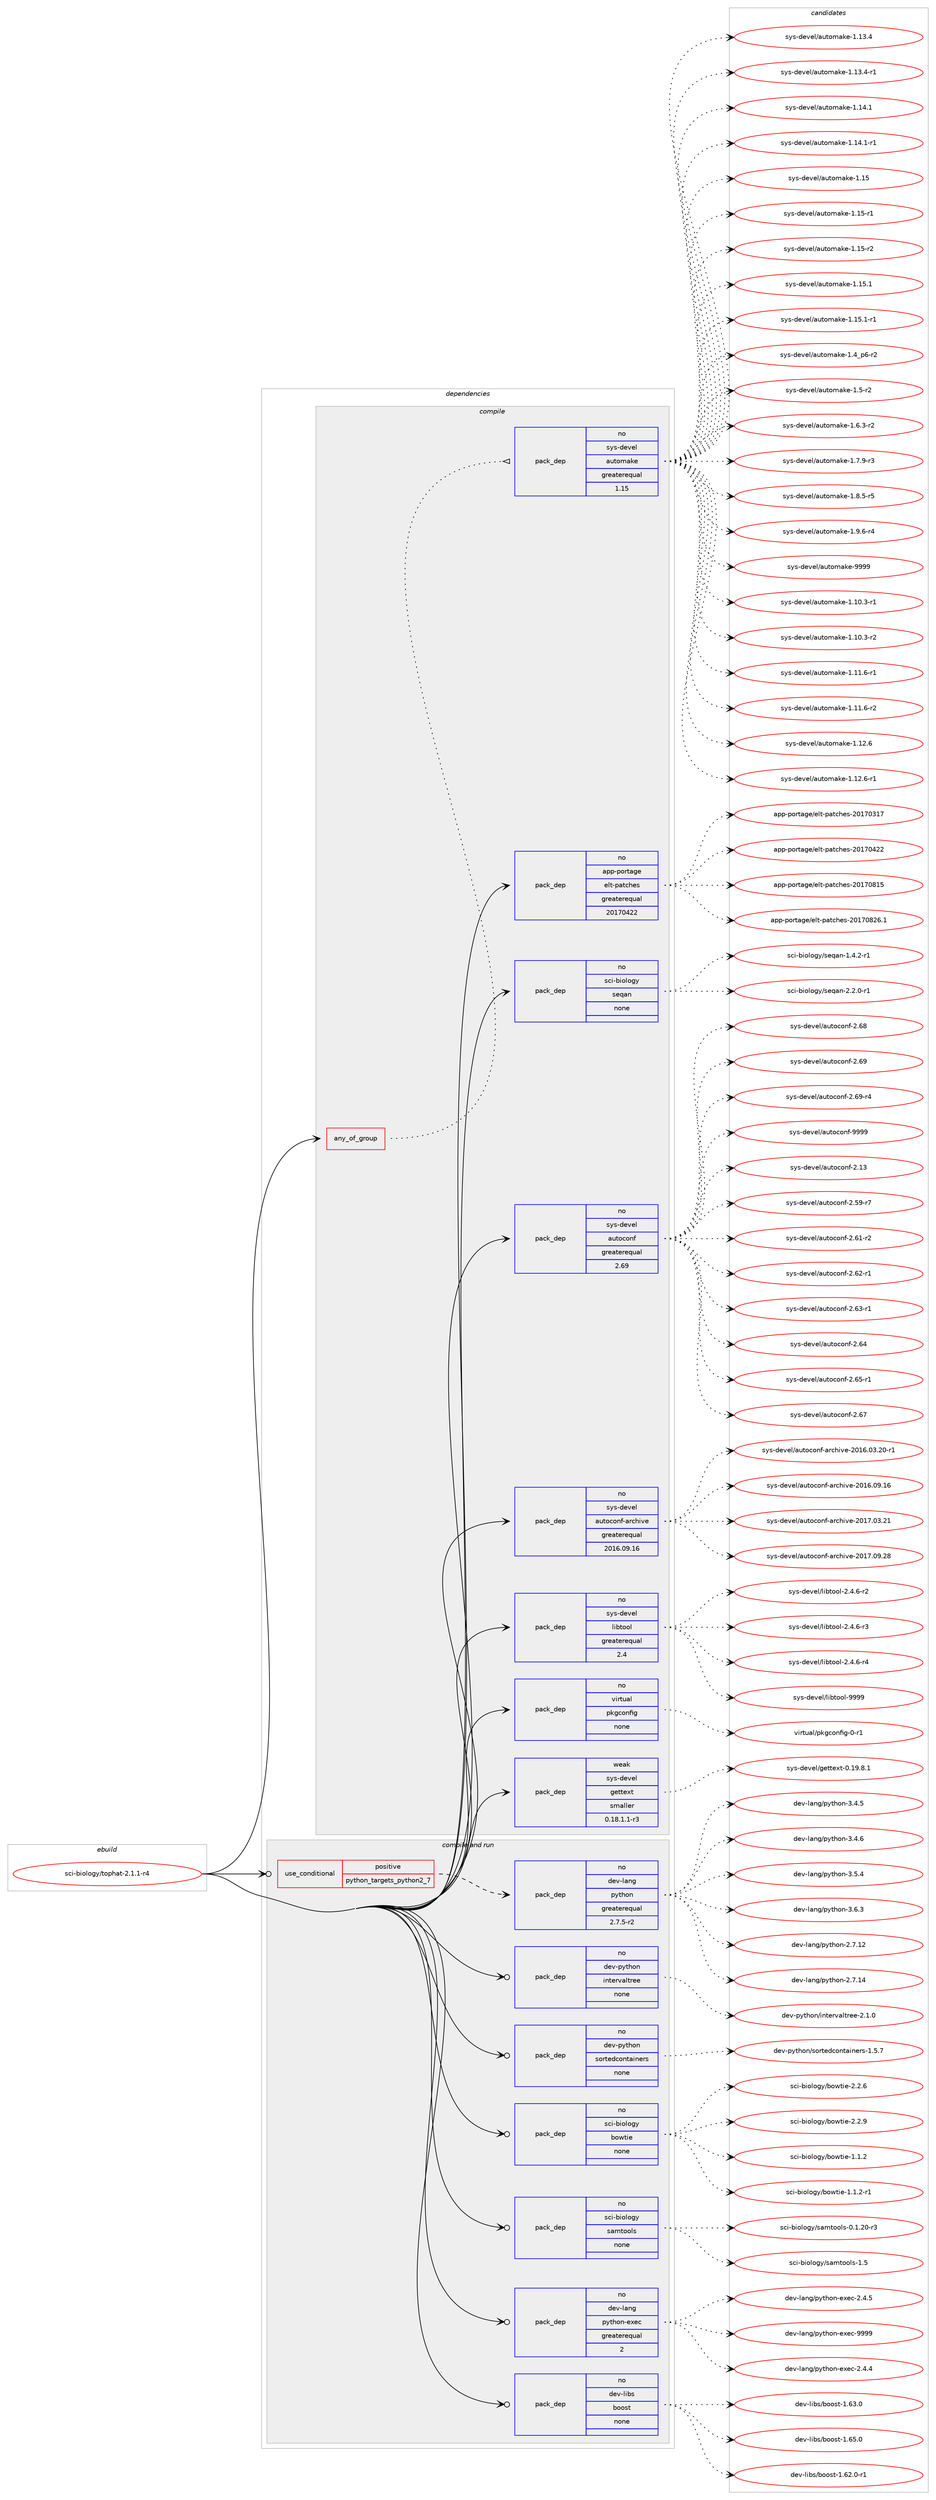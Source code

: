 digraph prolog {

# *************
# Graph options
# *************

newrank=true;
concentrate=true;
compound=true;
graph [rankdir=LR,fontname=Helvetica,fontsize=10,ranksep=1.5];#, ranksep=2.5, nodesep=0.2];
edge  [arrowhead=vee];
node  [fontname=Helvetica,fontsize=10];

# **********
# The ebuild
# **********

subgraph cluster_leftcol {
color=gray;
rank=same;
label=<<i>ebuild</i>>;
id [label="sci-biology/tophat-2.1.1-r4", color=red, width=4, href="../sci-biology/tophat-2.1.1-r4.svg"];
}

# ****************
# The dependencies
# ****************

subgraph cluster_midcol {
color=gray;
label=<<i>dependencies</i>>;
subgraph cluster_compile {
fillcolor="#eeeeee";
style=filled;
label=<<i>compile</i>>;
subgraph any7492 {
dependency445293 [label=<<TABLE BORDER="0" CELLBORDER="1" CELLSPACING="0" CELLPADDING="4"><TR><TD CELLPADDING="10">any_of_group</TD></TR></TABLE>>, shape=none, color=red];subgraph pack328158 {
dependency445294 [label=<<TABLE BORDER="0" CELLBORDER="1" CELLSPACING="0" CELLPADDING="4" WIDTH="220"><TR><TD ROWSPAN="6" CELLPADDING="30">pack_dep</TD></TR><TR><TD WIDTH="110">no</TD></TR><TR><TD>sys-devel</TD></TR><TR><TD>automake</TD></TR><TR><TD>greaterequal</TD></TR><TR><TD>1.15</TD></TR></TABLE>>, shape=none, color=blue];
}
dependency445293:e -> dependency445294:w [weight=20,style="dotted",arrowhead="oinv"];
}
id:e -> dependency445293:w [weight=20,style="solid",arrowhead="vee"];
subgraph pack328159 {
dependency445295 [label=<<TABLE BORDER="0" CELLBORDER="1" CELLSPACING="0" CELLPADDING="4" WIDTH="220"><TR><TD ROWSPAN="6" CELLPADDING="30">pack_dep</TD></TR><TR><TD WIDTH="110">no</TD></TR><TR><TD>app-portage</TD></TR><TR><TD>elt-patches</TD></TR><TR><TD>greaterequal</TD></TR><TR><TD>20170422</TD></TR></TABLE>>, shape=none, color=blue];
}
id:e -> dependency445295:w [weight=20,style="solid",arrowhead="vee"];
subgraph pack328160 {
dependency445296 [label=<<TABLE BORDER="0" CELLBORDER="1" CELLSPACING="0" CELLPADDING="4" WIDTH="220"><TR><TD ROWSPAN="6" CELLPADDING="30">pack_dep</TD></TR><TR><TD WIDTH="110">no</TD></TR><TR><TD>sci-biology</TD></TR><TR><TD>seqan</TD></TR><TR><TD>none</TD></TR><TR><TD></TD></TR></TABLE>>, shape=none, color=blue];
}
id:e -> dependency445296:w [weight=20,style="solid",arrowhead="vee"];
subgraph pack328161 {
dependency445297 [label=<<TABLE BORDER="0" CELLBORDER="1" CELLSPACING="0" CELLPADDING="4" WIDTH="220"><TR><TD ROWSPAN="6" CELLPADDING="30">pack_dep</TD></TR><TR><TD WIDTH="110">no</TD></TR><TR><TD>sys-devel</TD></TR><TR><TD>autoconf</TD></TR><TR><TD>greaterequal</TD></TR><TR><TD>2.69</TD></TR></TABLE>>, shape=none, color=blue];
}
id:e -> dependency445297:w [weight=20,style="solid",arrowhead="vee"];
subgraph pack328162 {
dependency445298 [label=<<TABLE BORDER="0" CELLBORDER="1" CELLSPACING="0" CELLPADDING="4" WIDTH="220"><TR><TD ROWSPAN="6" CELLPADDING="30">pack_dep</TD></TR><TR><TD WIDTH="110">no</TD></TR><TR><TD>sys-devel</TD></TR><TR><TD>autoconf-archive</TD></TR><TR><TD>greaterequal</TD></TR><TR><TD>2016.09.16</TD></TR></TABLE>>, shape=none, color=blue];
}
id:e -> dependency445298:w [weight=20,style="solid",arrowhead="vee"];
subgraph pack328163 {
dependency445299 [label=<<TABLE BORDER="0" CELLBORDER="1" CELLSPACING="0" CELLPADDING="4" WIDTH="220"><TR><TD ROWSPAN="6" CELLPADDING="30">pack_dep</TD></TR><TR><TD WIDTH="110">no</TD></TR><TR><TD>sys-devel</TD></TR><TR><TD>libtool</TD></TR><TR><TD>greaterequal</TD></TR><TR><TD>2.4</TD></TR></TABLE>>, shape=none, color=blue];
}
id:e -> dependency445299:w [weight=20,style="solid",arrowhead="vee"];
subgraph pack328164 {
dependency445300 [label=<<TABLE BORDER="0" CELLBORDER="1" CELLSPACING="0" CELLPADDING="4" WIDTH="220"><TR><TD ROWSPAN="6" CELLPADDING="30">pack_dep</TD></TR><TR><TD WIDTH="110">no</TD></TR><TR><TD>virtual</TD></TR><TR><TD>pkgconfig</TD></TR><TR><TD>none</TD></TR><TR><TD></TD></TR></TABLE>>, shape=none, color=blue];
}
id:e -> dependency445300:w [weight=20,style="solid",arrowhead="vee"];
subgraph pack328165 {
dependency445301 [label=<<TABLE BORDER="0" CELLBORDER="1" CELLSPACING="0" CELLPADDING="4" WIDTH="220"><TR><TD ROWSPAN="6" CELLPADDING="30">pack_dep</TD></TR><TR><TD WIDTH="110">weak</TD></TR><TR><TD>sys-devel</TD></TR><TR><TD>gettext</TD></TR><TR><TD>smaller</TD></TR><TR><TD>0.18.1.1-r3</TD></TR></TABLE>>, shape=none, color=blue];
}
id:e -> dependency445301:w [weight=20,style="solid",arrowhead="vee"];
}
subgraph cluster_compileandrun {
fillcolor="#eeeeee";
style=filled;
label=<<i>compile and run</i>>;
subgraph cond109398 {
dependency445302 [label=<<TABLE BORDER="0" CELLBORDER="1" CELLSPACING="0" CELLPADDING="4"><TR><TD ROWSPAN="3" CELLPADDING="10">use_conditional</TD></TR><TR><TD>positive</TD></TR><TR><TD>python_targets_python2_7</TD></TR></TABLE>>, shape=none, color=red];
subgraph pack328166 {
dependency445303 [label=<<TABLE BORDER="0" CELLBORDER="1" CELLSPACING="0" CELLPADDING="4" WIDTH="220"><TR><TD ROWSPAN="6" CELLPADDING="30">pack_dep</TD></TR><TR><TD WIDTH="110">no</TD></TR><TR><TD>dev-lang</TD></TR><TR><TD>python</TD></TR><TR><TD>greaterequal</TD></TR><TR><TD>2.7.5-r2</TD></TR></TABLE>>, shape=none, color=blue];
}
dependency445302:e -> dependency445303:w [weight=20,style="dashed",arrowhead="vee"];
}
id:e -> dependency445302:w [weight=20,style="solid",arrowhead="odotvee"];
subgraph pack328167 {
dependency445304 [label=<<TABLE BORDER="0" CELLBORDER="1" CELLSPACING="0" CELLPADDING="4" WIDTH="220"><TR><TD ROWSPAN="6" CELLPADDING="30">pack_dep</TD></TR><TR><TD WIDTH="110">no</TD></TR><TR><TD>dev-lang</TD></TR><TR><TD>python-exec</TD></TR><TR><TD>greaterequal</TD></TR><TR><TD>2</TD></TR></TABLE>>, shape=none, color=blue];
}
id:e -> dependency445304:w [weight=20,style="solid",arrowhead="odotvee"];
subgraph pack328168 {
dependency445305 [label=<<TABLE BORDER="0" CELLBORDER="1" CELLSPACING="0" CELLPADDING="4" WIDTH="220"><TR><TD ROWSPAN="6" CELLPADDING="30">pack_dep</TD></TR><TR><TD WIDTH="110">no</TD></TR><TR><TD>dev-libs</TD></TR><TR><TD>boost</TD></TR><TR><TD>none</TD></TR><TR><TD></TD></TR></TABLE>>, shape=none, color=blue];
}
id:e -> dependency445305:w [weight=20,style="solid",arrowhead="odotvee"];
subgraph pack328169 {
dependency445306 [label=<<TABLE BORDER="0" CELLBORDER="1" CELLSPACING="0" CELLPADDING="4" WIDTH="220"><TR><TD ROWSPAN="6" CELLPADDING="30">pack_dep</TD></TR><TR><TD WIDTH="110">no</TD></TR><TR><TD>dev-python</TD></TR><TR><TD>intervaltree</TD></TR><TR><TD>none</TD></TR><TR><TD></TD></TR></TABLE>>, shape=none, color=blue];
}
id:e -> dependency445306:w [weight=20,style="solid",arrowhead="odotvee"];
subgraph pack328170 {
dependency445307 [label=<<TABLE BORDER="0" CELLBORDER="1" CELLSPACING="0" CELLPADDING="4" WIDTH="220"><TR><TD ROWSPAN="6" CELLPADDING="30">pack_dep</TD></TR><TR><TD WIDTH="110">no</TD></TR><TR><TD>dev-python</TD></TR><TR><TD>sortedcontainers</TD></TR><TR><TD>none</TD></TR><TR><TD></TD></TR></TABLE>>, shape=none, color=blue];
}
id:e -> dependency445307:w [weight=20,style="solid",arrowhead="odotvee"];
subgraph pack328171 {
dependency445308 [label=<<TABLE BORDER="0" CELLBORDER="1" CELLSPACING="0" CELLPADDING="4" WIDTH="220"><TR><TD ROWSPAN="6" CELLPADDING="30">pack_dep</TD></TR><TR><TD WIDTH="110">no</TD></TR><TR><TD>sci-biology</TD></TR><TR><TD>bowtie</TD></TR><TR><TD>none</TD></TR><TR><TD></TD></TR></TABLE>>, shape=none, color=blue];
}
id:e -> dependency445308:w [weight=20,style="solid",arrowhead="odotvee"];
subgraph pack328172 {
dependency445309 [label=<<TABLE BORDER="0" CELLBORDER="1" CELLSPACING="0" CELLPADDING="4" WIDTH="220"><TR><TD ROWSPAN="6" CELLPADDING="30">pack_dep</TD></TR><TR><TD WIDTH="110">no</TD></TR><TR><TD>sci-biology</TD></TR><TR><TD>samtools</TD></TR><TR><TD>none</TD></TR><TR><TD></TD></TR></TABLE>>, shape=none, color=blue];
}
id:e -> dependency445309:w [weight=20,style="solid",arrowhead="odotvee"];
}
subgraph cluster_run {
fillcolor="#eeeeee";
style=filled;
label=<<i>run</i>>;
}
}

# **************
# The candidates
# **************

subgraph cluster_choices {
rank=same;
color=gray;
label=<<i>candidates</i>>;

subgraph choice328158 {
color=black;
nodesep=1;
choice11512111545100101118101108479711711611110997107101454946494846514511449 [label="sys-devel/automake-1.10.3-r1", color=red, width=4,href="../sys-devel/automake-1.10.3-r1.svg"];
choice11512111545100101118101108479711711611110997107101454946494846514511450 [label="sys-devel/automake-1.10.3-r2", color=red, width=4,href="../sys-devel/automake-1.10.3-r2.svg"];
choice11512111545100101118101108479711711611110997107101454946494946544511449 [label="sys-devel/automake-1.11.6-r1", color=red, width=4,href="../sys-devel/automake-1.11.6-r1.svg"];
choice11512111545100101118101108479711711611110997107101454946494946544511450 [label="sys-devel/automake-1.11.6-r2", color=red, width=4,href="../sys-devel/automake-1.11.6-r2.svg"];
choice1151211154510010111810110847971171161111099710710145494649504654 [label="sys-devel/automake-1.12.6", color=red, width=4,href="../sys-devel/automake-1.12.6.svg"];
choice11512111545100101118101108479711711611110997107101454946495046544511449 [label="sys-devel/automake-1.12.6-r1", color=red, width=4,href="../sys-devel/automake-1.12.6-r1.svg"];
choice1151211154510010111810110847971171161111099710710145494649514652 [label="sys-devel/automake-1.13.4", color=red, width=4,href="../sys-devel/automake-1.13.4.svg"];
choice11512111545100101118101108479711711611110997107101454946495146524511449 [label="sys-devel/automake-1.13.4-r1", color=red, width=4,href="../sys-devel/automake-1.13.4-r1.svg"];
choice1151211154510010111810110847971171161111099710710145494649524649 [label="sys-devel/automake-1.14.1", color=red, width=4,href="../sys-devel/automake-1.14.1.svg"];
choice11512111545100101118101108479711711611110997107101454946495246494511449 [label="sys-devel/automake-1.14.1-r1", color=red, width=4,href="../sys-devel/automake-1.14.1-r1.svg"];
choice115121115451001011181011084797117116111109971071014549464953 [label="sys-devel/automake-1.15", color=red, width=4,href="../sys-devel/automake-1.15.svg"];
choice1151211154510010111810110847971171161111099710710145494649534511449 [label="sys-devel/automake-1.15-r1", color=red, width=4,href="../sys-devel/automake-1.15-r1.svg"];
choice1151211154510010111810110847971171161111099710710145494649534511450 [label="sys-devel/automake-1.15-r2", color=red, width=4,href="../sys-devel/automake-1.15-r2.svg"];
choice1151211154510010111810110847971171161111099710710145494649534649 [label="sys-devel/automake-1.15.1", color=red, width=4,href="../sys-devel/automake-1.15.1.svg"];
choice11512111545100101118101108479711711611110997107101454946495346494511449 [label="sys-devel/automake-1.15.1-r1", color=red, width=4,href="../sys-devel/automake-1.15.1-r1.svg"];
choice115121115451001011181011084797117116111109971071014549465295112544511450 [label="sys-devel/automake-1.4_p6-r2", color=red, width=4,href="../sys-devel/automake-1.4_p6-r2.svg"];
choice11512111545100101118101108479711711611110997107101454946534511450 [label="sys-devel/automake-1.5-r2", color=red, width=4,href="../sys-devel/automake-1.5-r2.svg"];
choice115121115451001011181011084797117116111109971071014549465446514511450 [label="sys-devel/automake-1.6.3-r2", color=red, width=4,href="../sys-devel/automake-1.6.3-r2.svg"];
choice115121115451001011181011084797117116111109971071014549465546574511451 [label="sys-devel/automake-1.7.9-r3", color=red, width=4,href="../sys-devel/automake-1.7.9-r3.svg"];
choice115121115451001011181011084797117116111109971071014549465646534511453 [label="sys-devel/automake-1.8.5-r5", color=red, width=4,href="../sys-devel/automake-1.8.5-r5.svg"];
choice115121115451001011181011084797117116111109971071014549465746544511452 [label="sys-devel/automake-1.9.6-r4", color=red, width=4,href="../sys-devel/automake-1.9.6-r4.svg"];
choice115121115451001011181011084797117116111109971071014557575757 [label="sys-devel/automake-9999", color=red, width=4,href="../sys-devel/automake-9999.svg"];
dependency445294:e -> choice11512111545100101118101108479711711611110997107101454946494846514511449:w [style=dotted,weight="100"];
dependency445294:e -> choice11512111545100101118101108479711711611110997107101454946494846514511450:w [style=dotted,weight="100"];
dependency445294:e -> choice11512111545100101118101108479711711611110997107101454946494946544511449:w [style=dotted,weight="100"];
dependency445294:e -> choice11512111545100101118101108479711711611110997107101454946494946544511450:w [style=dotted,weight="100"];
dependency445294:e -> choice1151211154510010111810110847971171161111099710710145494649504654:w [style=dotted,weight="100"];
dependency445294:e -> choice11512111545100101118101108479711711611110997107101454946495046544511449:w [style=dotted,weight="100"];
dependency445294:e -> choice1151211154510010111810110847971171161111099710710145494649514652:w [style=dotted,weight="100"];
dependency445294:e -> choice11512111545100101118101108479711711611110997107101454946495146524511449:w [style=dotted,weight="100"];
dependency445294:e -> choice1151211154510010111810110847971171161111099710710145494649524649:w [style=dotted,weight="100"];
dependency445294:e -> choice11512111545100101118101108479711711611110997107101454946495246494511449:w [style=dotted,weight="100"];
dependency445294:e -> choice115121115451001011181011084797117116111109971071014549464953:w [style=dotted,weight="100"];
dependency445294:e -> choice1151211154510010111810110847971171161111099710710145494649534511449:w [style=dotted,weight="100"];
dependency445294:e -> choice1151211154510010111810110847971171161111099710710145494649534511450:w [style=dotted,weight="100"];
dependency445294:e -> choice1151211154510010111810110847971171161111099710710145494649534649:w [style=dotted,weight="100"];
dependency445294:e -> choice11512111545100101118101108479711711611110997107101454946495346494511449:w [style=dotted,weight="100"];
dependency445294:e -> choice115121115451001011181011084797117116111109971071014549465295112544511450:w [style=dotted,weight="100"];
dependency445294:e -> choice11512111545100101118101108479711711611110997107101454946534511450:w [style=dotted,weight="100"];
dependency445294:e -> choice115121115451001011181011084797117116111109971071014549465446514511450:w [style=dotted,weight="100"];
dependency445294:e -> choice115121115451001011181011084797117116111109971071014549465546574511451:w [style=dotted,weight="100"];
dependency445294:e -> choice115121115451001011181011084797117116111109971071014549465646534511453:w [style=dotted,weight="100"];
dependency445294:e -> choice115121115451001011181011084797117116111109971071014549465746544511452:w [style=dotted,weight="100"];
dependency445294:e -> choice115121115451001011181011084797117116111109971071014557575757:w [style=dotted,weight="100"];
}
subgraph choice328159 {
color=black;
nodesep=1;
choice97112112451121111141169710310147101108116451129711699104101115455048495548514955 [label="app-portage/elt-patches-20170317", color=red, width=4,href="../app-portage/elt-patches-20170317.svg"];
choice97112112451121111141169710310147101108116451129711699104101115455048495548525050 [label="app-portage/elt-patches-20170422", color=red, width=4,href="../app-portage/elt-patches-20170422.svg"];
choice97112112451121111141169710310147101108116451129711699104101115455048495548564953 [label="app-portage/elt-patches-20170815", color=red, width=4,href="../app-portage/elt-patches-20170815.svg"];
choice971121124511211111411697103101471011081164511297116991041011154550484955485650544649 [label="app-portage/elt-patches-20170826.1", color=red, width=4,href="../app-portage/elt-patches-20170826.1.svg"];
dependency445295:e -> choice97112112451121111141169710310147101108116451129711699104101115455048495548514955:w [style=dotted,weight="100"];
dependency445295:e -> choice97112112451121111141169710310147101108116451129711699104101115455048495548525050:w [style=dotted,weight="100"];
dependency445295:e -> choice97112112451121111141169710310147101108116451129711699104101115455048495548564953:w [style=dotted,weight="100"];
dependency445295:e -> choice971121124511211111411697103101471011081164511297116991041011154550484955485650544649:w [style=dotted,weight="100"];
}
subgraph choice328160 {
color=black;
nodesep=1;
choice11599105459810511110811110312147115101113971104549465246504511449 [label="sci-biology/seqan-1.4.2-r1", color=red, width=4,href="../sci-biology/seqan-1.4.2-r1.svg"];
choice11599105459810511110811110312147115101113971104550465046484511449 [label="sci-biology/seqan-2.2.0-r1", color=red, width=4,href="../sci-biology/seqan-2.2.0-r1.svg"];
dependency445296:e -> choice11599105459810511110811110312147115101113971104549465246504511449:w [style=dotted,weight="100"];
dependency445296:e -> choice11599105459810511110811110312147115101113971104550465046484511449:w [style=dotted,weight="100"];
}
subgraph choice328161 {
color=black;
nodesep=1;
choice115121115451001011181011084797117116111991111101024550464951 [label="sys-devel/autoconf-2.13", color=red, width=4,href="../sys-devel/autoconf-2.13.svg"];
choice1151211154510010111810110847971171161119911111010245504653574511455 [label="sys-devel/autoconf-2.59-r7", color=red, width=4,href="../sys-devel/autoconf-2.59-r7.svg"];
choice1151211154510010111810110847971171161119911111010245504654494511450 [label="sys-devel/autoconf-2.61-r2", color=red, width=4,href="../sys-devel/autoconf-2.61-r2.svg"];
choice1151211154510010111810110847971171161119911111010245504654504511449 [label="sys-devel/autoconf-2.62-r1", color=red, width=4,href="../sys-devel/autoconf-2.62-r1.svg"];
choice1151211154510010111810110847971171161119911111010245504654514511449 [label="sys-devel/autoconf-2.63-r1", color=red, width=4,href="../sys-devel/autoconf-2.63-r1.svg"];
choice115121115451001011181011084797117116111991111101024550465452 [label="sys-devel/autoconf-2.64", color=red, width=4,href="../sys-devel/autoconf-2.64.svg"];
choice1151211154510010111810110847971171161119911111010245504654534511449 [label="sys-devel/autoconf-2.65-r1", color=red, width=4,href="../sys-devel/autoconf-2.65-r1.svg"];
choice115121115451001011181011084797117116111991111101024550465455 [label="sys-devel/autoconf-2.67", color=red, width=4,href="../sys-devel/autoconf-2.67.svg"];
choice115121115451001011181011084797117116111991111101024550465456 [label="sys-devel/autoconf-2.68", color=red, width=4,href="../sys-devel/autoconf-2.68.svg"];
choice115121115451001011181011084797117116111991111101024550465457 [label="sys-devel/autoconf-2.69", color=red, width=4,href="../sys-devel/autoconf-2.69.svg"];
choice1151211154510010111810110847971171161119911111010245504654574511452 [label="sys-devel/autoconf-2.69-r4", color=red, width=4,href="../sys-devel/autoconf-2.69-r4.svg"];
choice115121115451001011181011084797117116111991111101024557575757 [label="sys-devel/autoconf-9999", color=red, width=4,href="../sys-devel/autoconf-9999.svg"];
dependency445297:e -> choice115121115451001011181011084797117116111991111101024550464951:w [style=dotted,weight="100"];
dependency445297:e -> choice1151211154510010111810110847971171161119911111010245504653574511455:w [style=dotted,weight="100"];
dependency445297:e -> choice1151211154510010111810110847971171161119911111010245504654494511450:w [style=dotted,weight="100"];
dependency445297:e -> choice1151211154510010111810110847971171161119911111010245504654504511449:w [style=dotted,weight="100"];
dependency445297:e -> choice1151211154510010111810110847971171161119911111010245504654514511449:w [style=dotted,weight="100"];
dependency445297:e -> choice115121115451001011181011084797117116111991111101024550465452:w [style=dotted,weight="100"];
dependency445297:e -> choice1151211154510010111810110847971171161119911111010245504654534511449:w [style=dotted,weight="100"];
dependency445297:e -> choice115121115451001011181011084797117116111991111101024550465455:w [style=dotted,weight="100"];
dependency445297:e -> choice115121115451001011181011084797117116111991111101024550465456:w [style=dotted,weight="100"];
dependency445297:e -> choice115121115451001011181011084797117116111991111101024550465457:w [style=dotted,weight="100"];
dependency445297:e -> choice1151211154510010111810110847971171161119911111010245504654574511452:w [style=dotted,weight="100"];
dependency445297:e -> choice115121115451001011181011084797117116111991111101024557575757:w [style=dotted,weight="100"];
}
subgraph choice328162 {
color=black;
nodesep=1;
choice1151211154510010111810110847971171161119911111010245971149910410511810145504849544648514650484511449 [label="sys-devel/autoconf-archive-2016.03.20-r1", color=red, width=4,href="../sys-devel/autoconf-archive-2016.03.20-r1.svg"];
choice115121115451001011181011084797117116111991111101024597114991041051181014550484954464857464954 [label="sys-devel/autoconf-archive-2016.09.16", color=red, width=4,href="../sys-devel/autoconf-archive-2016.09.16.svg"];
choice115121115451001011181011084797117116111991111101024597114991041051181014550484955464851465049 [label="sys-devel/autoconf-archive-2017.03.21", color=red, width=4,href="../sys-devel/autoconf-archive-2017.03.21.svg"];
choice115121115451001011181011084797117116111991111101024597114991041051181014550484955464857465056 [label="sys-devel/autoconf-archive-2017.09.28", color=red, width=4,href="../sys-devel/autoconf-archive-2017.09.28.svg"];
dependency445298:e -> choice1151211154510010111810110847971171161119911111010245971149910410511810145504849544648514650484511449:w [style=dotted,weight="100"];
dependency445298:e -> choice115121115451001011181011084797117116111991111101024597114991041051181014550484954464857464954:w [style=dotted,weight="100"];
dependency445298:e -> choice115121115451001011181011084797117116111991111101024597114991041051181014550484955464851465049:w [style=dotted,weight="100"];
dependency445298:e -> choice115121115451001011181011084797117116111991111101024597114991041051181014550484955464857465056:w [style=dotted,weight="100"];
}
subgraph choice328163 {
color=black;
nodesep=1;
choice1151211154510010111810110847108105981161111111084550465246544511450 [label="sys-devel/libtool-2.4.6-r2", color=red, width=4,href="../sys-devel/libtool-2.4.6-r2.svg"];
choice1151211154510010111810110847108105981161111111084550465246544511451 [label="sys-devel/libtool-2.4.6-r3", color=red, width=4,href="../sys-devel/libtool-2.4.6-r3.svg"];
choice1151211154510010111810110847108105981161111111084550465246544511452 [label="sys-devel/libtool-2.4.6-r4", color=red, width=4,href="../sys-devel/libtool-2.4.6-r4.svg"];
choice1151211154510010111810110847108105981161111111084557575757 [label="sys-devel/libtool-9999", color=red, width=4,href="../sys-devel/libtool-9999.svg"];
dependency445299:e -> choice1151211154510010111810110847108105981161111111084550465246544511450:w [style=dotted,weight="100"];
dependency445299:e -> choice1151211154510010111810110847108105981161111111084550465246544511451:w [style=dotted,weight="100"];
dependency445299:e -> choice1151211154510010111810110847108105981161111111084550465246544511452:w [style=dotted,weight="100"];
dependency445299:e -> choice1151211154510010111810110847108105981161111111084557575757:w [style=dotted,weight="100"];
}
subgraph choice328164 {
color=black;
nodesep=1;
choice11810511411611797108471121071039911111010210510345484511449 [label="virtual/pkgconfig-0-r1", color=red, width=4,href="../virtual/pkgconfig-0-r1.svg"];
dependency445300:e -> choice11810511411611797108471121071039911111010210510345484511449:w [style=dotted,weight="100"];
}
subgraph choice328165 {
color=black;
nodesep=1;
choice1151211154510010111810110847103101116116101120116454846495746564649 [label="sys-devel/gettext-0.19.8.1", color=red, width=4,href="../sys-devel/gettext-0.19.8.1.svg"];
dependency445301:e -> choice1151211154510010111810110847103101116116101120116454846495746564649:w [style=dotted,weight="100"];
}
subgraph choice328166 {
color=black;
nodesep=1;
choice10010111845108971101034711212111610411111045504655464950 [label="dev-lang/python-2.7.12", color=red, width=4,href="../dev-lang/python-2.7.12.svg"];
choice10010111845108971101034711212111610411111045504655464952 [label="dev-lang/python-2.7.14", color=red, width=4,href="../dev-lang/python-2.7.14.svg"];
choice100101118451089711010347112121116104111110455146524653 [label="dev-lang/python-3.4.5", color=red, width=4,href="../dev-lang/python-3.4.5.svg"];
choice100101118451089711010347112121116104111110455146524654 [label="dev-lang/python-3.4.6", color=red, width=4,href="../dev-lang/python-3.4.6.svg"];
choice100101118451089711010347112121116104111110455146534652 [label="dev-lang/python-3.5.4", color=red, width=4,href="../dev-lang/python-3.5.4.svg"];
choice100101118451089711010347112121116104111110455146544651 [label="dev-lang/python-3.6.3", color=red, width=4,href="../dev-lang/python-3.6.3.svg"];
dependency445303:e -> choice10010111845108971101034711212111610411111045504655464950:w [style=dotted,weight="100"];
dependency445303:e -> choice10010111845108971101034711212111610411111045504655464952:w [style=dotted,weight="100"];
dependency445303:e -> choice100101118451089711010347112121116104111110455146524653:w [style=dotted,weight="100"];
dependency445303:e -> choice100101118451089711010347112121116104111110455146524654:w [style=dotted,weight="100"];
dependency445303:e -> choice100101118451089711010347112121116104111110455146534652:w [style=dotted,weight="100"];
dependency445303:e -> choice100101118451089711010347112121116104111110455146544651:w [style=dotted,weight="100"];
}
subgraph choice328167 {
color=black;
nodesep=1;
choice1001011184510897110103471121211161041111104510112010199455046524652 [label="dev-lang/python-exec-2.4.4", color=red, width=4,href="../dev-lang/python-exec-2.4.4.svg"];
choice1001011184510897110103471121211161041111104510112010199455046524653 [label="dev-lang/python-exec-2.4.5", color=red, width=4,href="../dev-lang/python-exec-2.4.5.svg"];
choice10010111845108971101034711212111610411111045101120101994557575757 [label="dev-lang/python-exec-9999", color=red, width=4,href="../dev-lang/python-exec-9999.svg"];
dependency445304:e -> choice1001011184510897110103471121211161041111104510112010199455046524652:w [style=dotted,weight="100"];
dependency445304:e -> choice1001011184510897110103471121211161041111104510112010199455046524653:w [style=dotted,weight="100"];
dependency445304:e -> choice10010111845108971101034711212111610411111045101120101994557575757:w [style=dotted,weight="100"];
}
subgraph choice328168 {
color=black;
nodesep=1;
choice10010111845108105981154798111111115116454946545046484511449 [label="dev-libs/boost-1.62.0-r1", color=red, width=4,href="../dev-libs/boost-1.62.0-r1.svg"];
choice1001011184510810598115479811111111511645494654514648 [label="dev-libs/boost-1.63.0", color=red, width=4,href="../dev-libs/boost-1.63.0.svg"];
choice1001011184510810598115479811111111511645494654534648 [label="dev-libs/boost-1.65.0", color=red, width=4,href="../dev-libs/boost-1.65.0.svg"];
dependency445305:e -> choice10010111845108105981154798111111115116454946545046484511449:w [style=dotted,weight="100"];
dependency445305:e -> choice1001011184510810598115479811111111511645494654514648:w [style=dotted,weight="100"];
dependency445305:e -> choice1001011184510810598115479811111111511645494654534648:w [style=dotted,weight="100"];
}
subgraph choice328169 {
color=black;
nodesep=1;
choice100101118451121211161041111104710511011610111411897108116114101101455046494648 [label="dev-python/intervaltree-2.1.0", color=red, width=4,href="../dev-python/intervaltree-2.1.0.svg"];
dependency445306:e -> choice100101118451121211161041111104710511011610111411897108116114101101455046494648:w [style=dotted,weight="100"];
}
subgraph choice328170 {
color=black;
nodesep=1;
choice10010111845112121116104111110471151111141161011009911111011697105110101114115454946534655 [label="dev-python/sortedcontainers-1.5.7", color=red, width=4,href="../dev-python/sortedcontainers-1.5.7.svg"];
dependency445307:e -> choice10010111845112121116104111110471151111141161011009911111011697105110101114115454946534655:w [style=dotted,weight="100"];
}
subgraph choice328171 {
color=black;
nodesep=1;
choice1159910545981051111081111031214798111119116105101454946494650 [label="sci-biology/bowtie-1.1.2", color=red, width=4,href="../sci-biology/bowtie-1.1.2.svg"];
choice11599105459810511110811110312147981111191161051014549464946504511449 [label="sci-biology/bowtie-1.1.2-r1", color=red, width=4,href="../sci-biology/bowtie-1.1.2-r1.svg"];
choice1159910545981051111081111031214798111119116105101455046504654 [label="sci-biology/bowtie-2.2.6", color=red, width=4,href="../sci-biology/bowtie-2.2.6.svg"];
choice1159910545981051111081111031214798111119116105101455046504657 [label="sci-biology/bowtie-2.2.9", color=red, width=4,href="../sci-biology/bowtie-2.2.9.svg"];
dependency445308:e -> choice1159910545981051111081111031214798111119116105101454946494650:w [style=dotted,weight="100"];
dependency445308:e -> choice11599105459810511110811110312147981111191161051014549464946504511449:w [style=dotted,weight="100"];
dependency445308:e -> choice1159910545981051111081111031214798111119116105101455046504654:w [style=dotted,weight="100"];
dependency445308:e -> choice1159910545981051111081111031214798111119116105101455046504657:w [style=dotted,weight="100"];
}
subgraph choice328172 {
color=black;
nodesep=1;
choice1159910545981051111081111031214711597109116111111108115454846494650484511451 [label="sci-biology/samtools-0.1.20-r3", color=red, width=4,href="../sci-biology/samtools-0.1.20-r3.svg"];
choice115991054598105111108111103121471159710911611111110811545494653 [label="sci-biology/samtools-1.5", color=red, width=4,href="../sci-biology/samtools-1.5.svg"];
dependency445309:e -> choice1159910545981051111081111031214711597109116111111108115454846494650484511451:w [style=dotted,weight="100"];
dependency445309:e -> choice115991054598105111108111103121471159710911611111110811545494653:w [style=dotted,weight="100"];
}
}

}
